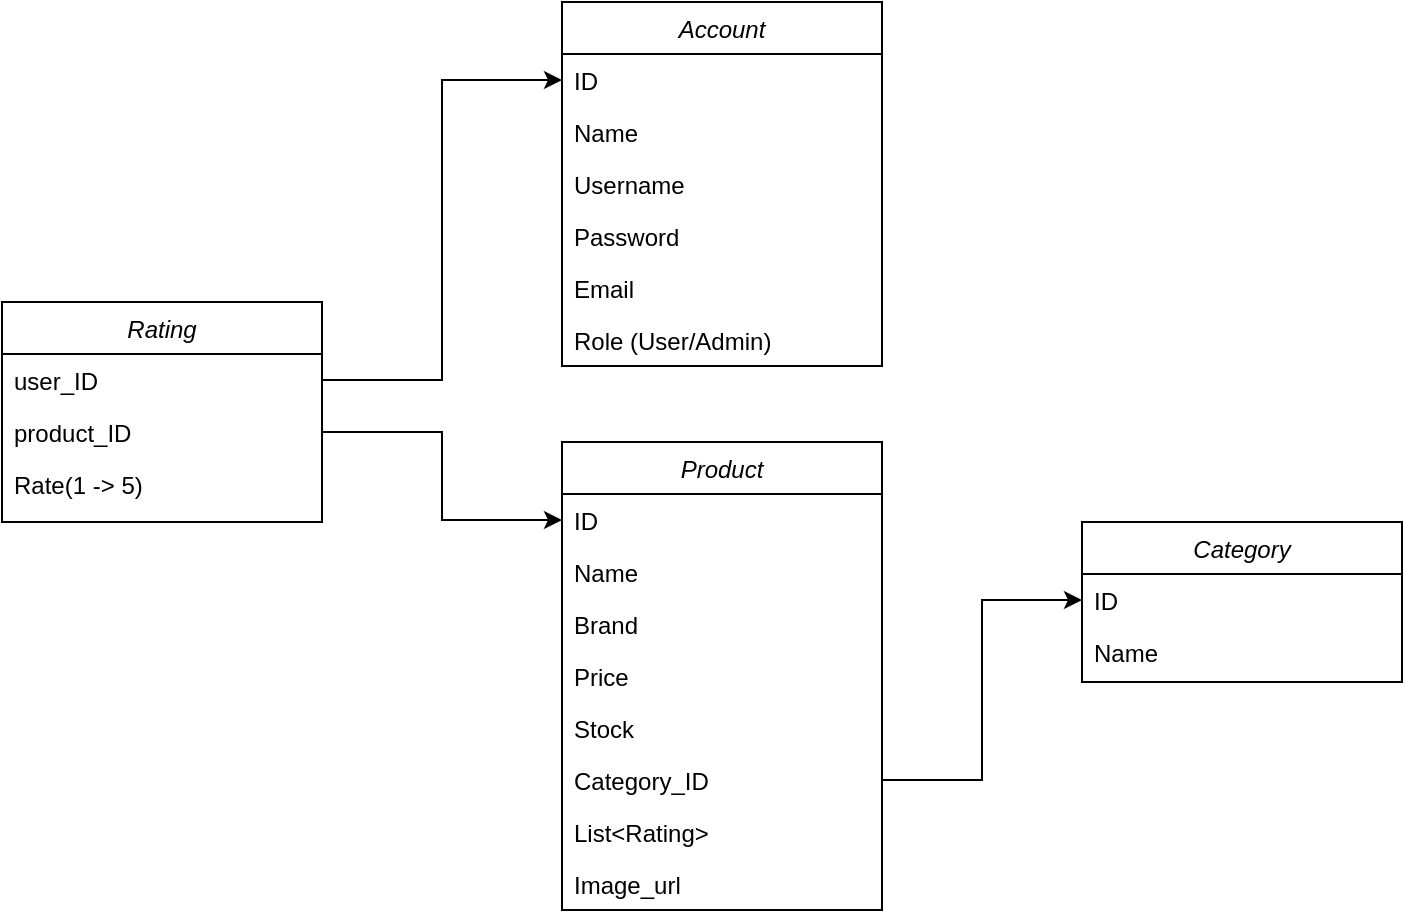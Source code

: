 <mxfile version="14.8.4" type="device"><diagram id="C5RBs43oDa-KdzZeNtuy" name="Page-1"><mxGraphModel dx="1489" dy="669" grid="1" gridSize="10" guides="1" tooltips="1" connect="1" arrows="1" fold="1" page="1" pageScale="1" pageWidth="827" pageHeight="1169" math="0" shadow="0"><root><mxCell id="WIyWlLk6GJQsqaUBKTNV-0"/><mxCell id="WIyWlLk6GJQsqaUBKTNV-1" parent="WIyWlLk6GJQsqaUBKTNV-0"/><mxCell id="zkfFHV4jXpPFQw0GAbJ--0" value="Product" style="swimlane;fontStyle=2;align=center;verticalAlign=top;childLayout=stackLayout;horizontal=1;startSize=26;horizontalStack=0;resizeParent=1;resizeLast=0;collapsible=1;marginBottom=0;rounded=0;shadow=0;strokeWidth=1;" parent="WIyWlLk6GJQsqaUBKTNV-1" vertex="1"><mxGeometry x="310" y="250" width="160" height="234" as="geometry"><mxRectangle x="230" y="140" width="160" height="26" as="alternateBounds"/></mxGeometry></mxCell><mxCell id="zkfFHV4jXpPFQw0GAbJ--1" value="ID" style="text;align=left;verticalAlign=top;spacingLeft=4;spacingRight=4;overflow=hidden;rotatable=0;points=[[0,0.5],[1,0.5]];portConstraint=eastwest;" parent="zkfFHV4jXpPFQw0GAbJ--0" vertex="1"><mxGeometry y="26" width="160" height="26" as="geometry"/></mxCell><mxCell id="zkfFHV4jXpPFQw0GAbJ--2" value="Name" style="text;align=left;verticalAlign=top;spacingLeft=4;spacingRight=4;overflow=hidden;rotatable=0;points=[[0,0.5],[1,0.5]];portConstraint=eastwest;rounded=0;shadow=0;html=0;" parent="zkfFHV4jXpPFQw0GAbJ--0" vertex="1"><mxGeometry y="52" width="160" height="26" as="geometry"/></mxCell><mxCell id="zkfFHV4jXpPFQw0GAbJ--3" value="Brand" style="text;align=left;verticalAlign=top;spacingLeft=4;spacingRight=4;overflow=hidden;rotatable=0;points=[[0,0.5],[1,0.5]];portConstraint=eastwest;rounded=0;shadow=0;html=0;" parent="zkfFHV4jXpPFQw0GAbJ--0" vertex="1"><mxGeometry y="78" width="160" height="26" as="geometry"/></mxCell><mxCell id="oHaNMIhgIP_uHAcnhI7l-0" value="Price" style="text;align=left;verticalAlign=top;spacingLeft=4;spacingRight=4;overflow=hidden;rotatable=0;points=[[0,0.5],[1,0.5]];portConstraint=eastwest;rounded=0;shadow=0;html=0;" parent="zkfFHV4jXpPFQw0GAbJ--0" vertex="1"><mxGeometry y="104" width="160" height="26" as="geometry"/></mxCell><mxCell id="wZXCw2Ytkcn-iZZstkHS-0" value="Stock" style="text;align=left;verticalAlign=top;spacingLeft=4;spacingRight=4;overflow=hidden;rotatable=0;points=[[0,0.5],[1,0.5]];portConstraint=eastwest;rounded=0;shadow=0;html=0;" vertex="1" parent="zkfFHV4jXpPFQw0GAbJ--0"><mxGeometry y="130" width="160" height="26" as="geometry"/></mxCell><mxCell id="oHaNMIhgIP_uHAcnhI7l-1" value="Category_ID" style="text;align=left;verticalAlign=top;spacingLeft=4;spacingRight=4;overflow=hidden;rotatable=0;points=[[0,0.5],[1,0.5]];portConstraint=eastwest;rounded=0;shadow=0;html=0;" parent="zkfFHV4jXpPFQw0GAbJ--0" vertex="1"><mxGeometry y="156" width="160" height="26" as="geometry"/></mxCell><mxCell id="zT3hx4i0KSxR8w9j0pLF-0" value="List&lt;Rating&gt;" style="text;align=left;verticalAlign=top;spacingLeft=4;spacingRight=4;overflow=hidden;rotatable=0;points=[[0,0.5],[1,0.5]];portConstraint=eastwest;rounded=0;shadow=0;html=0;" parent="zkfFHV4jXpPFQw0GAbJ--0" vertex="1"><mxGeometry y="182" width="160" height="26" as="geometry"/></mxCell><mxCell id="oHaNMIhgIP_uHAcnhI7l-2" value="Image_url" style="text;align=left;verticalAlign=top;spacingLeft=4;spacingRight=4;overflow=hidden;rotatable=0;points=[[0,0.5],[1,0.5]];portConstraint=eastwest;rounded=0;shadow=0;html=0;" parent="zkfFHV4jXpPFQw0GAbJ--0" vertex="1"><mxGeometry y="208" width="160" height="26" as="geometry"/></mxCell><mxCell id="zT3hx4i0KSxR8w9j0pLF-10" value="Rating" style="swimlane;fontStyle=2;align=center;verticalAlign=top;childLayout=stackLayout;horizontal=1;startSize=26;horizontalStack=0;resizeParent=1;resizeLast=0;collapsible=1;marginBottom=0;rounded=0;shadow=0;strokeWidth=1;" parent="WIyWlLk6GJQsqaUBKTNV-1" vertex="1"><mxGeometry x="30" y="180" width="160" height="110" as="geometry"><mxRectangle x="230" y="140" width="160" height="26" as="alternateBounds"/></mxGeometry></mxCell><mxCell id="zT3hx4i0KSxR8w9j0pLF-11" value="user_ID" style="text;align=left;verticalAlign=top;spacingLeft=4;spacingRight=4;overflow=hidden;rotatable=0;points=[[0,0.5],[1,0.5]];portConstraint=eastwest;" parent="zT3hx4i0KSxR8w9j0pLF-10" vertex="1"><mxGeometry y="26" width="160" height="26" as="geometry"/></mxCell><mxCell id="zT3hx4i0KSxR8w9j0pLF-12" value="product_ID" style="text;align=left;verticalAlign=top;spacingLeft=4;spacingRight=4;overflow=hidden;rotatable=0;points=[[0,0.5],[1,0.5]];portConstraint=eastwest;rounded=0;shadow=0;html=0;" parent="zT3hx4i0KSxR8w9j0pLF-10" vertex="1"><mxGeometry y="52" width="160" height="26" as="geometry"/></mxCell><mxCell id="zT3hx4i0KSxR8w9j0pLF-13" value="Rate(1 -&gt; 5)" style="text;align=left;verticalAlign=top;spacingLeft=4;spacingRight=4;overflow=hidden;rotatable=0;points=[[0,0.5],[1,0.5]];portConstraint=eastwest;rounded=0;shadow=0;html=0;" parent="zT3hx4i0KSxR8w9j0pLF-10" vertex="1"><mxGeometry y="78" width="160" height="26" as="geometry"/></mxCell><mxCell id="zT3hx4i0KSxR8w9j0pLF-19" value="Account" style="swimlane;fontStyle=2;align=center;verticalAlign=top;childLayout=stackLayout;horizontal=1;startSize=26;horizontalStack=0;resizeParent=1;resizeLast=0;collapsible=1;marginBottom=0;rounded=0;shadow=0;strokeWidth=1;" parent="WIyWlLk6GJQsqaUBKTNV-1" vertex="1"><mxGeometry x="310" y="30" width="160" height="182" as="geometry"><mxRectangle x="230" y="140" width="160" height="26" as="alternateBounds"/></mxGeometry></mxCell><mxCell id="zT3hx4i0KSxR8w9j0pLF-21" value="ID" style="text;align=left;verticalAlign=top;spacingLeft=4;spacingRight=4;overflow=hidden;rotatable=0;points=[[0,0.5],[1,0.5]];portConstraint=eastwest;rounded=0;shadow=0;html=0;" parent="zT3hx4i0KSxR8w9j0pLF-19" vertex="1"><mxGeometry y="26" width="160" height="26" as="geometry"/></mxCell><mxCell id="zT3hx4i0KSxR8w9j0pLF-20" value="Name" style="text;align=left;verticalAlign=top;spacingLeft=4;spacingRight=4;overflow=hidden;rotatable=0;points=[[0,0.5],[1,0.5]];portConstraint=eastwest;" parent="zT3hx4i0KSxR8w9j0pLF-19" vertex="1"><mxGeometry y="52" width="160" height="26" as="geometry"/></mxCell><mxCell id="zT3hx4i0KSxR8w9j0pLF-24" value="Username" style="text;align=left;verticalAlign=top;spacingLeft=4;spacingRight=4;overflow=hidden;rotatable=0;points=[[0,0.5],[1,0.5]];portConstraint=eastwest;" parent="zT3hx4i0KSxR8w9j0pLF-19" vertex="1"><mxGeometry y="78" width="160" height="26" as="geometry"/></mxCell><mxCell id="zT3hx4i0KSxR8w9j0pLF-25" value="Password" style="text;align=left;verticalAlign=top;spacingLeft=4;spacingRight=4;overflow=hidden;rotatable=0;points=[[0,0.5],[1,0.5]];portConstraint=eastwest;rounded=0;shadow=0;html=0;" parent="zT3hx4i0KSxR8w9j0pLF-19" vertex="1"><mxGeometry y="104" width="160" height="26" as="geometry"/></mxCell><mxCell id="zT3hx4i0KSxR8w9j0pLF-26" value="Email" style="text;align=left;verticalAlign=top;spacingLeft=4;spacingRight=4;overflow=hidden;rotatable=0;points=[[0,0.5],[1,0.5]];portConstraint=eastwest;" parent="zT3hx4i0KSxR8w9j0pLF-19" vertex="1"><mxGeometry y="130" width="160" height="26" as="geometry"/></mxCell><mxCell id="zT3hx4i0KSxR8w9j0pLF-34" value="Role (User/Admin)" style="text;align=left;verticalAlign=top;spacingLeft=4;spacingRight=4;overflow=hidden;rotatable=0;points=[[0,0.5],[1,0.5]];portConstraint=eastwest;" parent="zT3hx4i0KSxR8w9j0pLF-19" vertex="1"><mxGeometry y="156" width="160" height="26" as="geometry"/></mxCell><mxCell id="zT3hx4i0KSxR8w9j0pLF-35" value="Category" style="swimlane;fontStyle=2;align=center;verticalAlign=top;childLayout=stackLayout;horizontal=1;startSize=26;horizontalStack=0;resizeParent=1;resizeLast=0;collapsible=1;marginBottom=0;rounded=0;shadow=0;strokeWidth=1;" parent="WIyWlLk6GJQsqaUBKTNV-1" vertex="1"><mxGeometry x="570" y="290" width="160" height="80" as="geometry"><mxRectangle x="230" y="140" width="160" height="26" as="alternateBounds"/></mxGeometry></mxCell><mxCell id="zT3hx4i0KSxR8w9j0pLF-36" value="ID" style="text;align=left;verticalAlign=top;spacingLeft=4;spacingRight=4;overflow=hidden;rotatable=0;points=[[0,0.5],[1,0.5]];portConstraint=eastwest;" parent="zT3hx4i0KSxR8w9j0pLF-35" vertex="1"><mxGeometry y="26" width="160" height="26" as="geometry"/></mxCell><mxCell id="zT3hx4i0KSxR8w9j0pLF-37" value="Name" style="text;align=left;verticalAlign=top;spacingLeft=4;spacingRight=4;overflow=hidden;rotatable=0;points=[[0,0.5],[1,0.5]];portConstraint=eastwest;" parent="zT3hx4i0KSxR8w9j0pLF-35" vertex="1"><mxGeometry y="52" width="160" height="26" as="geometry"/></mxCell><mxCell id="zT3hx4i0KSxR8w9j0pLF-40" style="edgeStyle=orthogonalEdgeStyle;rounded=0;orthogonalLoop=1;jettySize=auto;html=1;entryX=0;entryY=0.5;entryDx=0;entryDy=0;" parent="WIyWlLk6GJQsqaUBKTNV-1" source="zT3hx4i0KSxR8w9j0pLF-11" target="zT3hx4i0KSxR8w9j0pLF-21" edge="1"><mxGeometry relative="1" as="geometry"/></mxCell><mxCell id="zT3hx4i0KSxR8w9j0pLF-41" style="edgeStyle=orthogonalEdgeStyle;rounded=0;orthogonalLoop=1;jettySize=auto;html=1;exitX=1;exitY=0.5;exitDx=0;exitDy=0;entryX=0;entryY=0.5;entryDx=0;entryDy=0;" parent="WIyWlLk6GJQsqaUBKTNV-1" source="zT3hx4i0KSxR8w9j0pLF-12" target="zkfFHV4jXpPFQw0GAbJ--1" edge="1"><mxGeometry relative="1" as="geometry"/></mxCell><mxCell id="zT3hx4i0KSxR8w9j0pLF-42" style="edgeStyle=orthogonalEdgeStyle;rounded=0;orthogonalLoop=1;jettySize=auto;html=1;entryX=0;entryY=0.5;entryDx=0;entryDy=0;" parent="WIyWlLk6GJQsqaUBKTNV-1" source="oHaNMIhgIP_uHAcnhI7l-1" target="zT3hx4i0KSxR8w9j0pLF-36" edge="1"><mxGeometry relative="1" as="geometry"/></mxCell></root></mxGraphModel></diagram></mxfile>